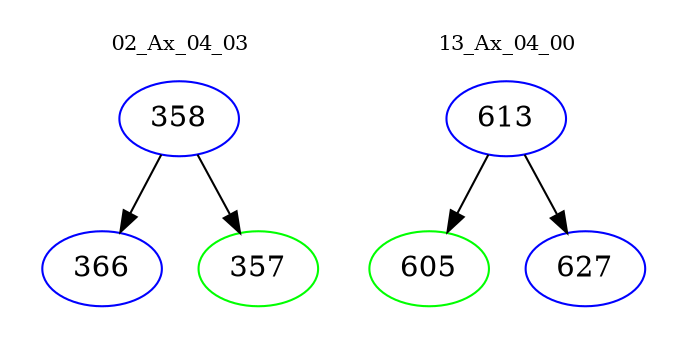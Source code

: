 digraph{
subgraph cluster_0 {
color = white
label = "02_Ax_04_03";
fontsize=10;
T0_358 [label="358", color="blue"]
T0_358 -> T0_366 [color="black"]
T0_366 [label="366", color="blue"]
T0_358 -> T0_357 [color="black"]
T0_357 [label="357", color="green"]
}
subgraph cluster_1 {
color = white
label = "13_Ax_04_00";
fontsize=10;
T1_613 [label="613", color="blue"]
T1_613 -> T1_605 [color="black"]
T1_605 [label="605", color="green"]
T1_613 -> T1_627 [color="black"]
T1_627 [label="627", color="blue"]
}
}
